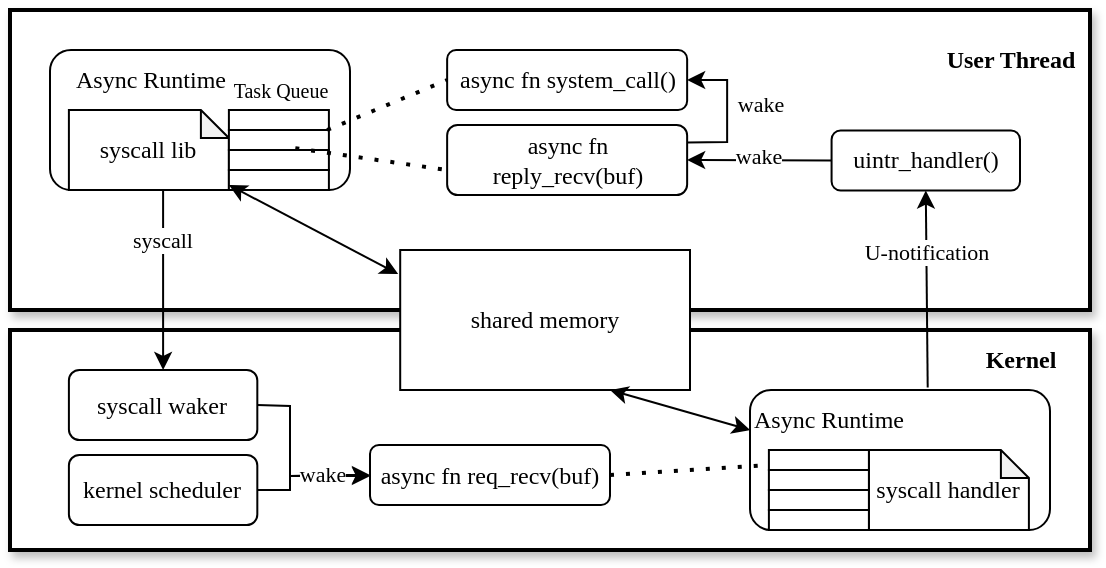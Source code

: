 <mxfile version="24.7.14">
  <diagram name="第 1 页" id="T9F7gAKvF-rqMI3GpTuX">
    <mxGraphModel dx="651" dy="-3120" grid="1" gridSize="10" guides="1" tooltips="1" connect="1" arrows="1" fold="1" page="1" pageScale="1" pageWidth="827" pageHeight="1169" math="0" shadow="0">
      <root>
        <mxCell id="0" />
        <mxCell id="1" parent="0" />
        <mxCell id="adxt3rBYuP4-YXxuHtxF-1" value="" style="rounded=0;whiteSpace=wrap;html=1;strokeWidth=2;container=0;shadow=1;" vertex="1" parent="1">
          <mxGeometry x="40" y="4530" width="540" height="150" as="geometry" />
        </mxCell>
        <mxCell id="adxt3rBYuP4-YXxuHtxF-2" value="&lt;font face=&quot;Times New Roman&quot;&gt;&lt;b&gt;User Thread&lt;/b&gt;&lt;/font&gt;" style="text;html=1;align=center;verticalAlign=middle;resizable=0;points=[];autosize=1;strokeColor=none;fillColor=none;" vertex="1" parent="1">
          <mxGeometry x="495" y="4540.25" width="90" height="30" as="geometry" />
        </mxCell>
        <mxCell id="adxt3rBYuP4-YXxuHtxF-3" value="" style="rounded=0;whiteSpace=wrap;html=1;strokeWidth=2;container=0;shadow=1;" vertex="1" parent="1">
          <mxGeometry x="40" y="4690" width="540" height="110" as="geometry" />
        </mxCell>
        <mxCell id="adxt3rBYuP4-YXxuHtxF-4" value="&lt;font face=&quot;Times New Roman&quot;&gt;&lt;b&gt;Kernel&lt;/b&gt;&lt;/font&gt;" style="text;html=1;align=center;verticalAlign=middle;resizable=0;points=[];autosize=1;strokeColor=none;fillColor=none;" vertex="1" parent="1">
          <mxGeometry x="515" y="4690" width="60" height="30" as="geometry" />
        </mxCell>
        <mxCell id="adxt3rBYuP4-YXxuHtxF-5" value="&lt;font face=&quot;Times New Roman&quot;&gt;async fn system_call()&lt;/font&gt;" style="rounded=1;whiteSpace=wrap;html=1;" vertex="1" parent="1">
          <mxGeometry x="258.57" y="4550" width="120" height="30" as="geometry" />
        </mxCell>
        <mxCell id="adxt3rBYuP4-YXxuHtxF-6" value="" style="rounded=1;whiteSpace=wrap;html=1;" vertex="1" parent="1">
          <mxGeometry x="60.0" y="4550" width="150" height="70" as="geometry" />
        </mxCell>
        <mxCell id="adxt3rBYuP4-YXxuHtxF-7" value="&lt;font face=&quot;Times New Roman&quot;&gt;async fn reply_recv(buf)&lt;/font&gt;" style="rounded=1;whiteSpace=wrap;html=1;" vertex="1" parent="1">
          <mxGeometry x="258.57" y="4587.5" width="120" height="35" as="geometry" />
        </mxCell>
        <mxCell id="adxt3rBYuP4-YXxuHtxF-8" value="&lt;font face=&quot;Times New Roman&quot;&gt;Async Runtime&lt;/font&gt;" style="text;html=1;align=center;verticalAlign=middle;resizable=0;points=[];autosize=1;strokeColor=none;fillColor=none;" vertex="1" parent="1">
          <mxGeometry x="60.0" y="4550" width="100" height="30" as="geometry" />
        </mxCell>
        <mxCell id="adxt3rBYuP4-YXxuHtxF-9" value="&lt;font face=&quot;Times New Roman&quot;&gt;uintr_handler()&lt;/font&gt;" style="rounded=1;whiteSpace=wrap;html=1;" vertex="1" parent="1">
          <mxGeometry x="450.79" y="4590.25" width="94.21" height="30" as="geometry" />
        </mxCell>
        <mxCell id="adxt3rBYuP4-YXxuHtxF-10" value="&lt;font face=&quot;Times New Roman&quot;&gt;syscall waker&lt;/font&gt;" style="rounded=1;whiteSpace=wrap;html=1;" vertex="1" parent="1">
          <mxGeometry x="69.45" y="4710" width="94.21" height="35" as="geometry" />
        </mxCell>
        <mxCell id="adxt3rBYuP4-YXxuHtxF-11" value="" style="endArrow=classic;html=1;rounded=0;exitX=0.377;exitY=1.005;exitDx=0;exitDy=0;exitPerimeter=0;entryX=0.5;entryY=0;entryDx=0;entryDy=0;" edge="1" parent="1" source="adxt3rBYuP4-YXxuHtxF-6" target="adxt3rBYuP4-YXxuHtxF-10">
          <mxGeometry width="50" height="50" relative="1" as="geometry">
            <mxPoint x="330" y="4750" as="sourcePoint" />
            <mxPoint x="147" y="4730" as="targetPoint" />
          </mxGeometry>
        </mxCell>
        <mxCell id="adxt3rBYuP4-YXxuHtxF-12" value="&lt;font face=&quot;Times New Roman&quot;&gt;syscall&lt;/font&gt;" style="edgeLabel;html=1;align=center;verticalAlign=middle;resizable=0;points=[];" vertex="1" connectable="0" parent="adxt3rBYuP4-YXxuHtxF-11">
          <mxGeometry x="-0.468" y="-1" relative="1" as="geometry">
            <mxPoint as="offset" />
          </mxGeometry>
        </mxCell>
        <mxCell id="adxt3rBYuP4-YXxuHtxF-13" value="&lt;font face=&quot;Times New Roman&quot;&gt;async fn req_recv(buf)&lt;/font&gt;" style="rounded=1;whiteSpace=wrap;html=1;" vertex="1" parent="1">
          <mxGeometry x="220.0" y="4747.5" width="120" height="30" as="geometry" />
        </mxCell>
        <mxCell id="adxt3rBYuP4-YXxuHtxF-14" value="&lt;font face=&quot;Times New Roman&quot;&gt;syscall lib&lt;/font&gt;" style="shape=note;whiteSpace=wrap;html=1;backgroundOutline=1;darkOpacity=0.05;size=14;" vertex="1" parent="1">
          <mxGeometry x="69.45" y="4580" width="80" height="40" as="geometry" />
        </mxCell>
        <mxCell id="adxt3rBYuP4-YXxuHtxF-15" value="" style="rounded=0;whiteSpace=wrap;html=1;" vertex="1" parent="1">
          <mxGeometry x="149.45" y="4580" width="50" height="10" as="geometry" />
        </mxCell>
        <mxCell id="adxt3rBYuP4-YXxuHtxF-16" value="" style="rounded=0;whiteSpace=wrap;html=1;" vertex="1" parent="1">
          <mxGeometry x="149.45" y="4590" width="50" height="10" as="geometry" />
        </mxCell>
        <mxCell id="adxt3rBYuP4-YXxuHtxF-17" value="" style="rounded=0;whiteSpace=wrap;html=1;" vertex="1" parent="1">
          <mxGeometry x="149.45" y="4600" width="50" height="10" as="geometry" />
        </mxCell>
        <mxCell id="adxt3rBYuP4-YXxuHtxF-18" value="" style="rounded=0;whiteSpace=wrap;html=1;" vertex="1" parent="1">
          <mxGeometry x="149.45" y="4610" width="50" height="10" as="geometry" />
        </mxCell>
        <mxCell id="adxt3rBYuP4-YXxuHtxF-19" value="&lt;font style=&quot;font-size: 10px;&quot; face=&quot;Times New Roman&quot;&gt;Task Queue&lt;/font&gt;" style="text;html=1;align=center;verticalAlign=middle;resizable=0;points=[];autosize=1;strokeColor=none;fillColor=none;" vertex="1" parent="1">
          <mxGeometry x="140" y="4555" width="70" height="30" as="geometry" />
        </mxCell>
        <mxCell id="adxt3rBYuP4-YXxuHtxF-20" value="" style="rounded=1;whiteSpace=wrap;html=1;" vertex="1" parent="1">
          <mxGeometry x="410" y="4720" width="150" height="70" as="geometry" />
        </mxCell>
        <mxCell id="adxt3rBYuP4-YXxuHtxF-21" value="&lt;font face=&quot;Times New Roman&quot;&gt;Async Runtime&lt;/font&gt;" style="text;html=1;align=center;verticalAlign=middle;resizable=0;points=[];autosize=1;strokeColor=none;fillColor=none;" vertex="1" parent="1">
          <mxGeometry x="399.45" y="4720" width="100" height="30" as="geometry" />
        </mxCell>
        <mxCell id="adxt3rBYuP4-YXxuHtxF-22" value="&lt;font face=&quot;Times New Roman&quot;&gt;syscall handler&lt;/font&gt;" style="shape=note;whiteSpace=wrap;html=1;backgroundOutline=1;darkOpacity=0.05;size=14;" vertex="1" parent="1">
          <mxGeometry x="469.45" y="4750" width="80" height="40" as="geometry" />
        </mxCell>
        <mxCell id="adxt3rBYuP4-YXxuHtxF-23" value="" style="rounded=0;whiteSpace=wrap;html=1;" vertex="1" parent="1">
          <mxGeometry x="419.45" y="4750" width="50" height="10" as="geometry" />
        </mxCell>
        <mxCell id="adxt3rBYuP4-YXxuHtxF-24" value="" style="rounded=0;whiteSpace=wrap;html=1;" vertex="1" parent="1">
          <mxGeometry x="419.45" y="4760" width="50" height="10" as="geometry" />
        </mxCell>
        <mxCell id="adxt3rBYuP4-YXxuHtxF-25" value="" style="rounded=0;whiteSpace=wrap;html=1;" vertex="1" parent="1">
          <mxGeometry x="419.45" y="4770" width="50" height="10" as="geometry" />
        </mxCell>
        <mxCell id="adxt3rBYuP4-YXxuHtxF-26" value="" style="rounded=0;whiteSpace=wrap;html=1;" vertex="1" parent="1">
          <mxGeometry x="419.45" y="4780" width="50" height="10" as="geometry" />
        </mxCell>
        <mxCell id="adxt3rBYuP4-YXxuHtxF-27" value="" style="endArrow=classic;html=1;rounded=0;exitX=0.994;exitY=-0.043;exitDx=0;exitDy=0;exitPerimeter=0;entryX=0.5;entryY=1;entryDx=0;entryDy=0;" edge="1" parent="1" source="adxt3rBYuP4-YXxuHtxF-21" target="adxt3rBYuP4-YXxuHtxF-9">
          <mxGeometry width="50" height="50" relative="1" as="geometry">
            <mxPoint x="330" y="4700" as="sourcePoint" />
            <mxPoint x="380" y="4650" as="targetPoint" />
          </mxGeometry>
        </mxCell>
        <mxCell id="adxt3rBYuP4-YXxuHtxF-28" value="&lt;font face=&quot;Times New Roman&quot;&gt;U-notification&lt;/font&gt;" style="edgeLabel;html=1;align=center;verticalAlign=middle;resizable=0;points=[];" vertex="1" connectable="0" parent="adxt3rBYuP4-YXxuHtxF-27">
          <mxGeometry x="0.373" relative="1" as="geometry">
            <mxPoint as="offset" />
          </mxGeometry>
        </mxCell>
        <mxCell id="adxt3rBYuP4-YXxuHtxF-29" value="" style="endArrow=none;dashed=1;html=1;dashPattern=1 3;strokeWidth=2;rounded=0;entryX=0;entryY=0.5;entryDx=0;entryDy=0;" edge="1" parent="1" target="adxt3rBYuP4-YXxuHtxF-5">
          <mxGeometry width="50" height="50" relative="1" as="geometry">
            <mxPoint x="198.57" y="4590" as="sourcePoint" />
            <mxPoint x="378.57" y="4630" as="targetPoint" />
          </mxGeometry>
        </mxCell>
        <mxCell id="adxt3rBYuP4-YXxuHtxF-30" value="" style="endArrow=none;dashed=1;html=1;dashPattern=1 3;strokeWidth=2;rounded=0;exitX=0.664;exitY=-0.089;exitDx=0;exitDy=0;exitPerimeter=0;" edge="1" parent="1" source="adxt3rBYuP4-YXxuHtxF-17">
          <mxGeometry width="50" height="50" relative="1" as="geometry">
            <mxPoint x="328.57" y="4680" as="sourcePoint" />
            <mxPoint x="258.57" y="4610" as="targetPoint" />
          </mxGeometry>
        </mxCell>
        <mxCell id="adxt3rBYuP4-YXxuHtxF-31" value="" style="endArrow=none;dashed=1;html=1;dashPattern=1 3;strokeWidth=2;rounded=0;exitX=1;exitY=0.5;exitDx=0;exitDy=0;entryX=0;entryY=0.75;entryDx=0;entryDy=0;" edge="1" parent="1" source="adxt3rBYuP4-YXxuHtxF-13" target="adxt3rBYuP4-YXxuHtxF-23">
          <mxGeometry width="50" height="50" relative="1" as="geometry">
            <mxPoint x="359.45" y="4757.5" as="sourcePoint" />
            <mxPoint x="399.45" y="4657.5" as="targetPoint" />
          </mxGeometry>
        </mxCell>
        <mxCell id="adxt3rBYuP4-YXxuHtxF-32" value="" style="endArrow=classic;html=1;rounded=0;exitX=0;exitY=0.5;exitDx=0;exitDy=0;entryX=1;entryY=0.5;entryDx=0;entryDy=0;" edge="1" parent="1" source="adxt3rBYuP4-YXxuHtxF-9" target="adxt3rBYuP4-YXxuHtxF-7">
          <mxGeometry width="50" height="50" relative="1" as="geometry">
            <mxPoint x="328.57" y="4680" as="sourcePoint" />
            <mxPoint x="378.57" y="4630" as="targetPoint" />
          </mxGeometry>
        </mxCell>
        <mxCell id="adxt3rBYuP4-YXxuHtxF-33" value="&lt;font face=&quot;Times New Roman&quot;&gt;wake&lt;/font&gt;" style="edgeLabel;html=1;align=center;verticalAlign=middle;resizable=0;points=[];" vertex="1" connectable="0" parent="adxt3rBYuP4-YXxuHtxF-32">
          <mxGeometry x="0.019" y="-2" relative="1" as="geometry">
            <mxPoint as="offset" />
          </mxGeometry>
        </mxCell>
        <mxCell id="adxt3rBYuP4-YXxuHtxF-34" value="" style="endArrow=classic;html=1;rounded=0;exitX=1;exitY=0.5;exitDx=0;exitDy=0;entryX=0;entryY=0.5;entryDx=0;entryDy=0;" edge="1" parent="1" source="adxt3rBYuP4-YXxuHtxF-10" target="adxt3rBYuP4-YXxuHtxF-13">
          <mxGeometry width="50" height="50" relative="1" as="geometry">
            <mxPoint x="330" y="4712.5" as="sourcePoint" />
            <mxPoint x="380" y="4662.5" as="targetPoint" />
            <Array as="points">
              <mxPoint x="180" y="4728" />
              <mxPoint x="180" y="4763" />
              <mxPoint x="200" y="4762.5" />
            </Array>
          </mxGeometry>
        </mxCell>
        <mxCell id="adxt3rBYuP4-YXxuHtxF-36" value="" style="endArrow=classic;html=1;rounded=0;exitX=1;exitY=0.25;exitDx=0;exitDy=0;entryX=1;entryY=0.5;entryDx=0;entryDy=0;" edge="1" parent="1" source="adxt3rBYuP4-YXxuHtxF-7" target="adxt3rBYuP4-YXxuHtxF-5">
          <mxGeometry width="50" height="50" relative="1" as="geometry">
            <mxPoint x="328.57" y="4680" as="sourcePoint" />
            <mxPoint x="378.57" y="4630" as="targetPoint" />
            <Array as="points">
              <mxPoint x="398.57" y="4596" />
              <mxPoint x="398.57" y="4565" />
            </Array>
          </mxGeometry>
        </mxCell>
        <mxCell id="adxt3rBYuP4-YXxuHtxF-37" value="&lt;font face=&quot;Times New Roman&quot;&gt;wake&lt;/font&gt;" style="edgeLabel;html=1;align=center;verticalAlign=middle;resizable=0;points=[];" vertex="1" connectable="0" parent="adxt3rBYuP4-YXxuHtxF-36">
          <mxGeometry x="0.099" relative="1" as="geometry">
            <mxPoint x="16" as="offset" />
          </mxGeometry>
        </mxCell>
        <mxCell id="adxt3rBYuP4-YXxuHtxF-38" value="&lt;font face=&quot;Times New Roman&quot;&gt;shared memory&lt;/font&gt;" style="rounded=0;whiteSpace=wrap;html=1;" vertex="1" parent="1">
          <mxGeometry x="235.1" y="4650" width="144.9" height="70" as="geometry" />
        </mxCell>
        <mxCell id="adxt3rBYuP4-YXxuHtxF-39" value="" style="endArrow=classic;startArrow=classic;html=1;rounded=0;exitX=0;exitY=0.75;exitDx=0;exitDy=0;entryX=-0.007;entryY=0.172;entryDx=0;entryDy=0;entryPerimeter=0;" edge="1" parent="1" source="adxt3rBYuP4-YXxuHtxF-18" target="adxt3rBYuP4-YXxuHtxF-38">
          <mxGeometry width="50" height="50" relative="1" as="geometry">
            <mxPoint x="260" y="4750" as="sourcePoint" />
            <mxPoint x="310" y="4700" as="targetPoint" />
          </mxGeometry>
        </mxCell>
        <mxCell id="adxt3rBYuP4-YXxuHtxF-40" value="" style="endArrow=classic;startArrow=classic;html=1;rounded=0;exitX=0.106;exitY=0.667;exitDx=0;exitDy=0;exitPerimeter=0;" edge="1" parent="1" source="adxt3rBYuP4-YXxuHtxF-21">
          <mxGeometry width="50" height="50" relative="1" as="geometry">
            <mxPoint x="159" y="4628" as="sourcePoint" />
            <mxPoint x="340" y="4720" as="targetPoint" />
          </mxGeometry>
        </mxCell>
        <mxCell id="adxt3rBYuP4-YXxuHtxF-42" value="" style="edgeStyle=orthogonalEdgeStyle;rounded=0;orthogonalLoop=1;jettySize=auto;html=1;" edge="1" parent="1" source="adxt3rBYuP4-YXxuHtxF-41" target="adxt3rBYuP4-YXxuHtxF-13">
          <mxGeometry relative="1" as="geometry">
            <Array as="points">
              <mxPoint x="180" y="4770" />
              <mxPoint x="180" y="4763" />
            </Array>
          </mxGeometry>
        </mxCell>
        <mxCell id="adxt3rBYuP4-YXxuHtxF-43" value="&lt;font face=&quot;Times New Roman&quot;&gt;wake&lt;/font&gt;" style="edgeLabel;html=1;align=center;verticalAlign=middle;resizable=0;points=[];" vertex="1" connectable="0" parent="adxt3rBYuP4-YXxuHtxF-42">
          <mxGeometry x="0.247" y="1" relative="1" as="geometry">
            <mxPoint as="offset" />
          </mxGeometry>
        </mxCell>
        <mxCell id="adxt3rBYuP4-YXxuHtxF-41" value="&lt;font face=&quot;Times New Roman&quot;&gt;kernel scheduler&lt;/font&gt;" style="rounded=1;whiteSpace=wrap;html=1;" vertex="1" parent="1">
          <mxGeometry x="69.45" y="4752.5" width="94.21" height="35" as="geometry" />
        </mxCell>
      </root>
    </mxGraphModel>
  </diagram>
</mxfile>

